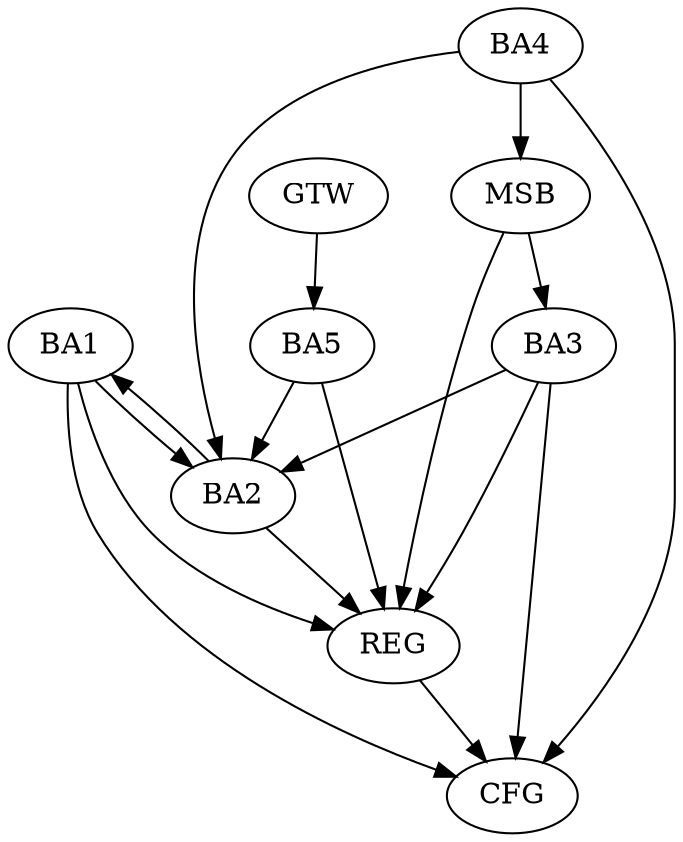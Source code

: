 strict digraph G {
  BA1 [ label="BA1" ];
  BA2 [ label="BA2" ];
  BA3 [ label="BA3" ];
  BA4 [ label="BA4" ];
  BA5 [ label="BA5" ];
  GTW [ label="GTW" ];
  REG [ label="REG" ];
  MSB [ label="MSB" ];
  CFG [ label="CFG" ];
  BA1 -> BA2;
  BA2 -> BA1;
  BA3 -> BA2;
  GTW -> BA5;
  BA1 -> REG;
  BA2 -> REG;
  BA3 -> REG;
  BA5 -> REG;
  BA4 -> MSB;
  MSB -> BA3;
  MSB -> REG;
  BA4 -> CFG;
  BA3 -> CFG;
  BA1 -> CFG;
  REG -> CFG;
  BA5 -> BA2;
  BA4 -> BA2;
}
